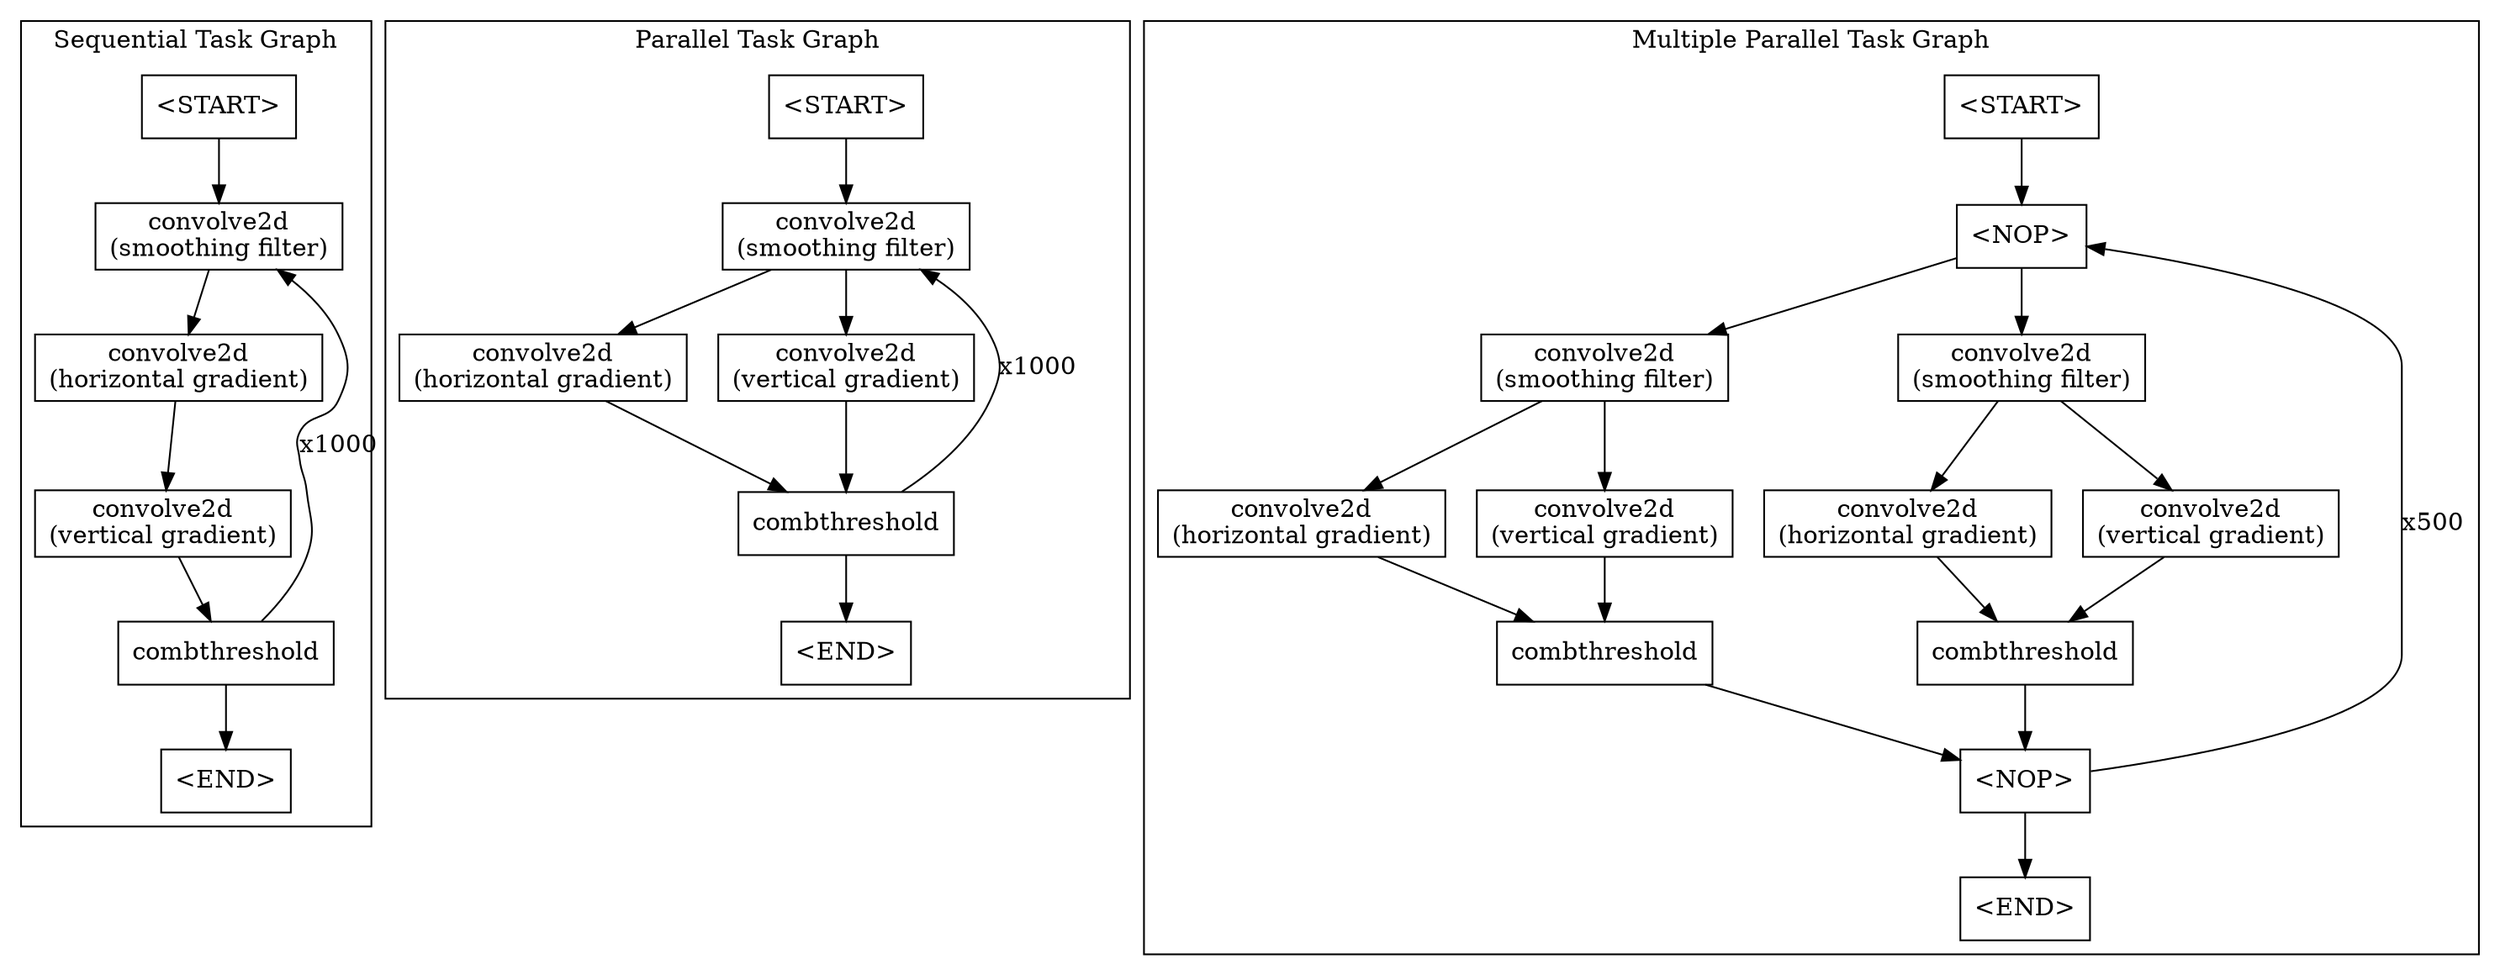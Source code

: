 digraph GN {
    node [shape=rectangle]

    subgraph cluster_0 {
        label="Sequential Task Graph";
		shape=rectangle;
        
        TS [label="<START>"]
        T1 [label="convolve2d\n(smoothing filter)"]
        T2 [label="convolve2d\n(horizontal gradient)"]
        T3 [label="convolve2d\n(vertical gradient)"]
        T4 [label="combthreshold"]
        TE [label="<END>"]

        TS -> T1
        T1 -> T2
        T2 -> T3
        T3 -> T4
        T4 -> T1 [label="x1000"]
        T4 -> TE
    }
    
    subgraph cluster_1 {
        label="Parallel Task Graph";
		shape=rectangle;
        
        TTS [label="<START>"]
        TT1 [label="convolve2d\n(smoothing filter)"]
        TT2 [label="convolve2d\n(horizontal gradient)"]
        TT3 [label="convolve2d\n(vertical gradient)"]
        TT4 [label="combthreshold"]
        TTE [label="<END>"]

        TTS -> TT1
        TT1 -> TT2
        TT1 -> TT3
        TT2 -> TT4
        TT3 -> TT4
        TT4 -> TT1 [label="x1000"]
        TT4 -> TTE
    }
    
    subgraph cluster_2 {
        label="Multiple Parallel Task Graph";
		shape=rectangle;
        
        TTTS [label="<START>"]
        TTTF1 [label="<NOP>"]
        TTTF2 [label="<NOP>"]
        
        TTT1 [label="convolve2d\n(smoothing filter)"]
        TTT2 [label="convolve2d\n(horizontal gradient)"]
        TTT3 [label="convolve2d\n(vertical gradient)"]
        TTT4 [label="combthreshold"]
        
        TTT5 [label="convolve2d\n(smoothing filter)"]
        TTT6 [label="convolve2d\n(horizontal gradient)"]
        TTT7 [label="convolve2d\n(vertical gradient)"]
        TTT8 [label="combthreshold"]
        
        TTTE [label="<END>"]

        TTTS -> TTTF1
        
        TTTF1 -> TTT1
        TTT1 -> TTT2
        TTT2 -> TTT4
        TTT1 -> TTT3
        TTT3 -> TTT4
        TTT4 -> TTTF2
        
        TTTF1 -> TTT5
        TTT5 -> TTT6
        TTT6 -> TTT8
        TTT5 -> TTT7
        TTT7 -> TTT8
        TTT8 -> TTTF2
        
        TTTF2 -> TTTF1 [label="x500"]
        TTTF2 -> TTTE

    }
}